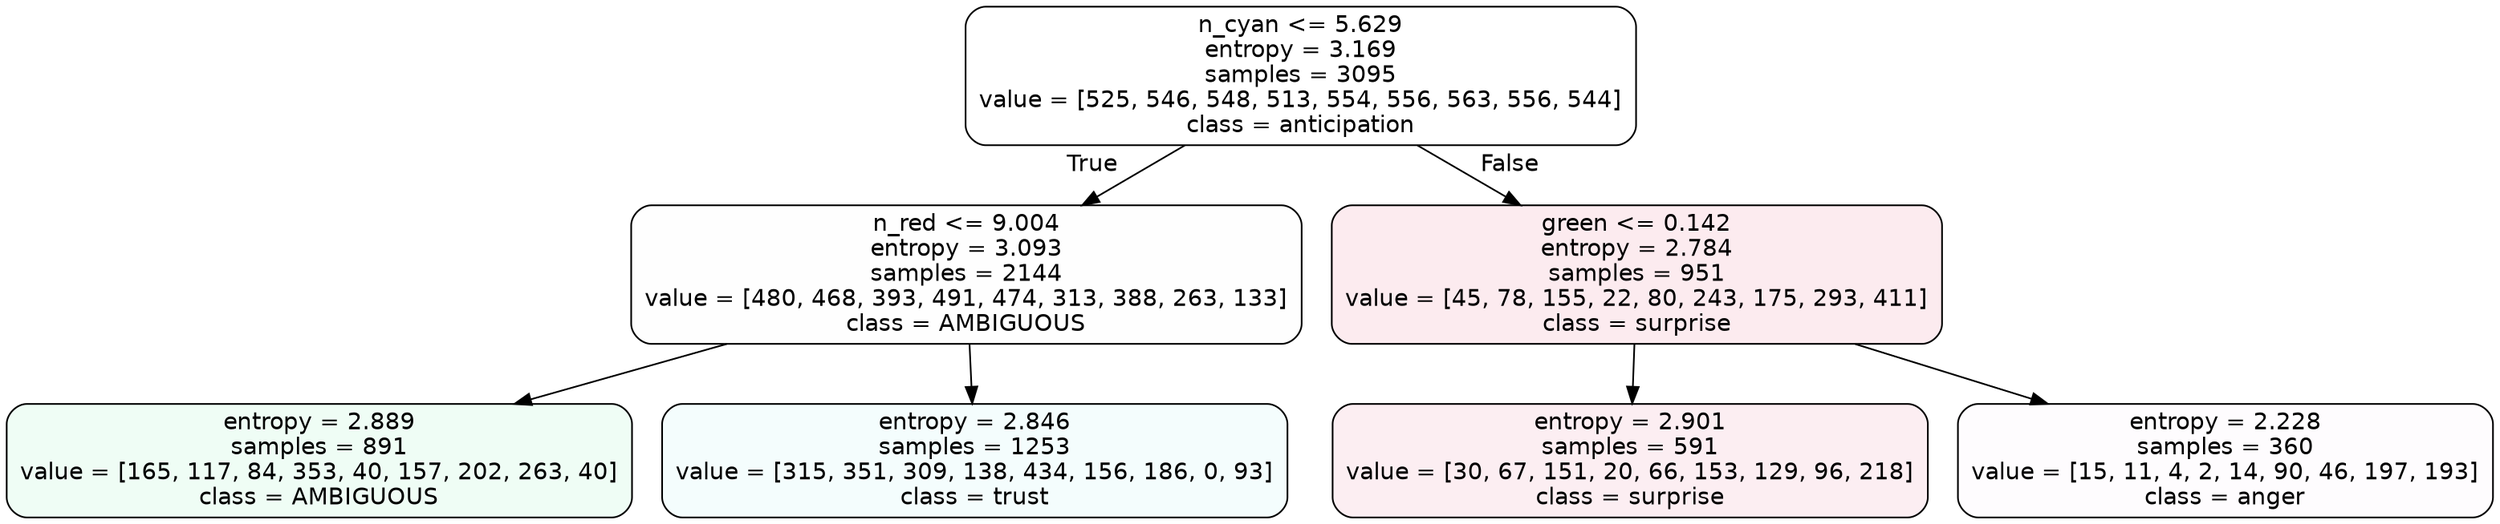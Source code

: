 digraph Tree {
node [shape=box, style="filled, rounded", color="black", fontname=helvetica] ;
edge [fontname=helvetica] ;
0 [label="n_cyan <= 5.629\nentropy = 3.169\nsamples = 3095\nvalue = [525, 546, 548, 513, 554, 556, 563, 556, 544]\nclass = anticipation", fillcolor="#8139e500"] ;
1 [label="n_red <= 9.004\nentropy = 3.093\nsamples = 2144\nvalue = [480, 468, 393, 491, 474, 313, 388, 263, 133]\nclass = AMBIGUOUS", fillcolor="#39e58101"] ;
0 -> 1 [labeldistance=2.5, labelangle=45, headlabel="True"] ;
2 [label="entropy = 2.889\nsamples = 891\nvalue = [165, 117, 84, 353, 40, 157, 202, 263, 40]\nclass = AMBIGUOUS", fillcolor="#39e58114"] ;
1 -> 2 ;
3 [label="entropy = 2.846\nsamples = 1253\nvalue = [315, 351, 309, 138, 434, 156, 186, 0, 93]\nclass = trust", fillcolor="#39d7e50d"] ;
1 -> 3 ;
4 [label="green <= 0.142\nentropy = 2.784\nsamples = 951\nvalue = [45, 78, 155, 22, 80, 243, 175, 293, 411]\nclass = surprise", fillcolor="#e5396419"] ;
0 -> 4 [labeldistance=2.5, labelangle=-45, headlabel="False"] ;
5 [label="entropy = 2.901\nsamples = 591\nvalue = [30, 67, 151, 20, 66, 153, 129, 96, 218]\nclass = surprise", fillcolor="#e5396415"] ;
4 -> 5 ;
6 [label="entropy = 2.228\nsamples = 360\nvalue = [15, 11, 4, 2, 14, 90, 46, 197, 193]\nclass = anger", fillcolor="#e539d703"] ;
4 -> 6 ;
}